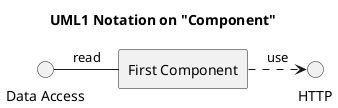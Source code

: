 @startuml
title UML1 Notation on "Component"

skinparam componentStyle rectangle

interface "Data Access" as DA
interface HTTP
component "First Component" as FC

DA - FC: read
FC .> HTTP: use

@enduml